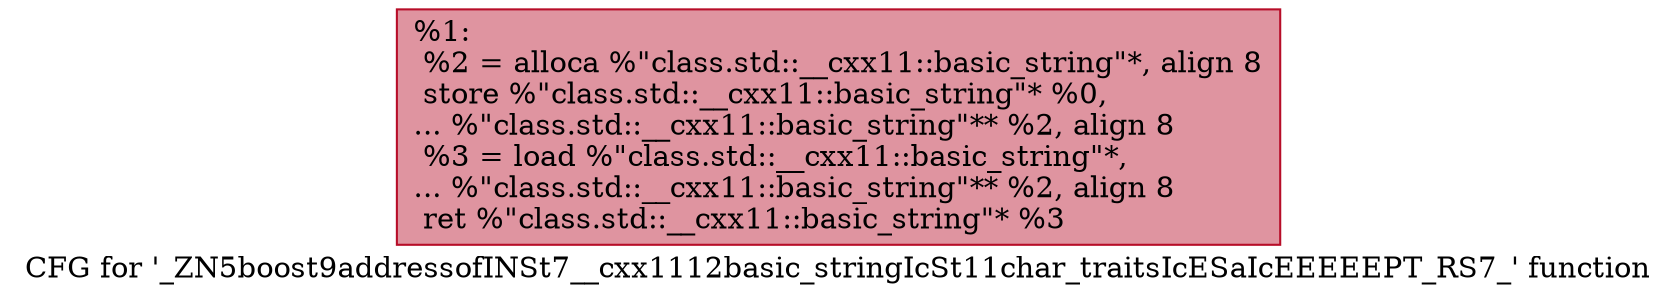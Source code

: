 digraph "CFG for '_ZN5boost9addressofINSt7__cxx1112basic_stringIcSt11char_traitsIcESaIcEEEEEPT_RS7_' function" {
	label="CFG for '_ZN5boost9addressofINSt7__cxx1112basic_stringIcSt11char_traitsIcESaIcEEEEEPT_RS7_' function";

	Node0x55aa9bb82d20 [shape=record,color="#b70d28ff", style=filled, fillcolor="#b70d2870",label="{%1:\l  %2 = alloca %\"class.std::__cxx11::basic_string\"*, align 8\l  store %\"class.std::__cxx11::basic_string\"* %0,\l... %\"class.std::__cxx11::basic_string\"** %2, align 8\l  %3 = load %\"class.std::__cxx11::basic_string\"*,\l... %\"class.std::__cxx11::basic_string\"** %2, align 8\l  ret %\"class.std::__cxx11::basic_string\"* %3\l}"];
}
